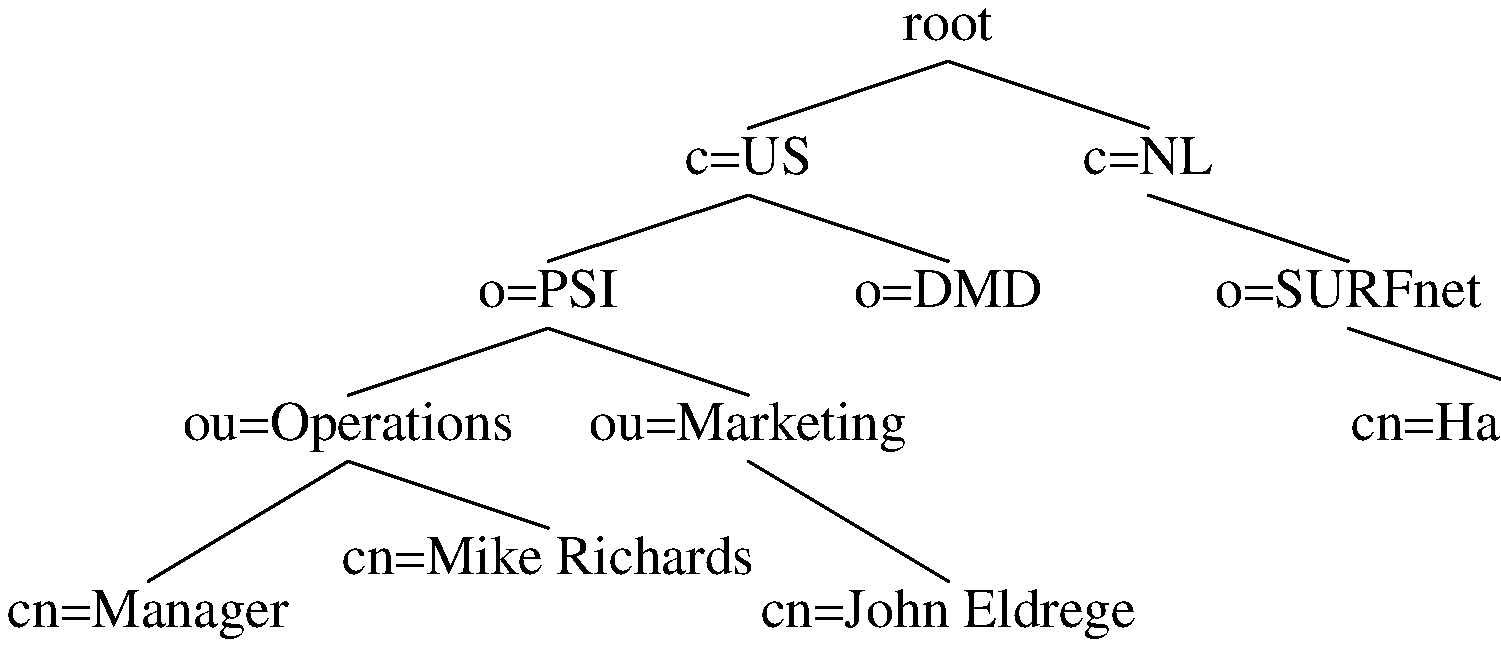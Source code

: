 .PS 8.0i
.ps 20
## figure D-2
boxht = boxht/2
ellipseht = boxht
movewid = boxwid/2
##
ROOT:	box invis "root"
	move to ROOT down left
B1:	box invis "c=US"
	move to B1 down left
B2:	box invis "o=PSI"
	move to B2 down left
B3:	box invis "ou=Operations"
	move to B3 down moveht * 1.4 left
B4:	box invis "cn=Manager"
	move to B3 down right
B5:	box invis "cn=Mike Richards"
	move to B2 down right
B6:	box invis "ou=Marketing"
	move to B6 down moveht * 1.4 right
B7:	box invis "cn=John Eldrege"
	move to B1 down right
B8:	box invis "o=DMD"
	move to ROOT down right
B9:	box invis "c=NL"
	move to B9 down right
B10:	box invis "o=SURFnet"
	move to B10 down right
B12:	box invis "cn=Hans Klunder"
##
L1:	line from ROOT.s to B1.n
L2:	line from B1.s to B2.n
L3:	line from B2.s to B3.n
L4:	line from B3.s to B4.n
L5:	line from B3.s to B5.n
L6:	line from B2.s to B6.n
L7:	line from B6.s to B7.n
L8:	line from B1.s to B8.n
##
L9:	line from ROOT.s to B9.n
L10:	line from B9.s to B10.n
L12:	line from B10.s to B12.n
##
.PE
